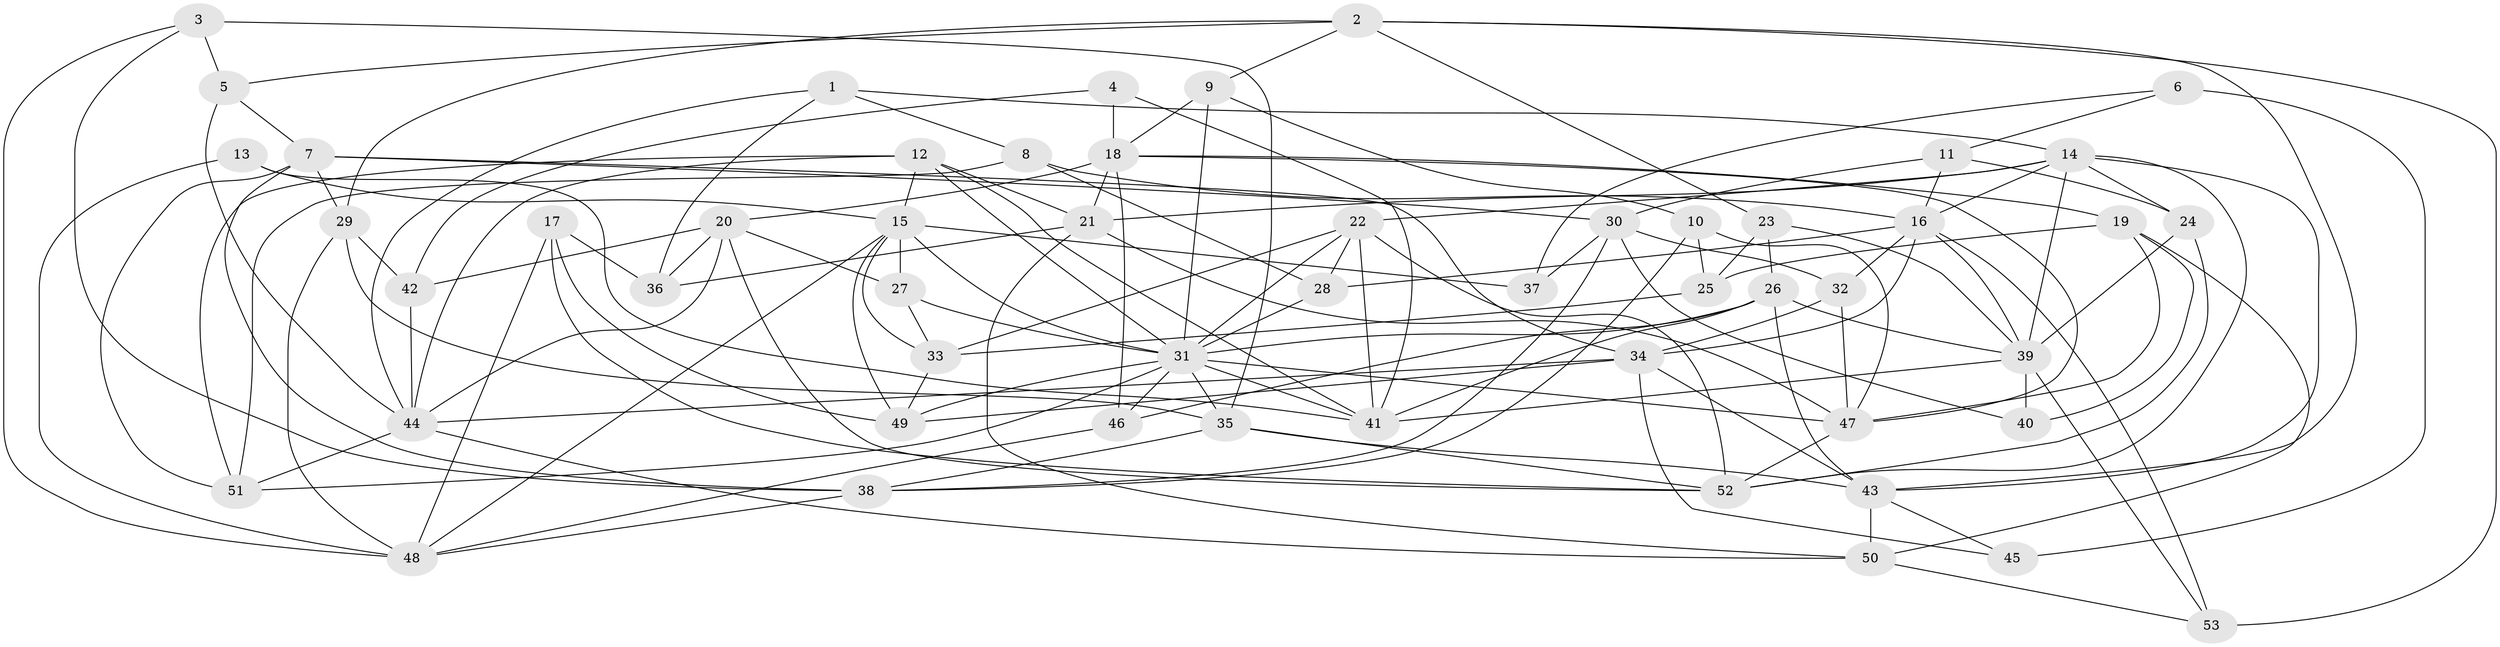 // original degree distribution, {3: 0.3113207547169811, 6: 0.11320754716981132, 4: 0.29245283018867924, 5: 0.1320754716981132, 2: 0.10377358490566038, 7: 0.03773584905660377, 9: 0.009433962264150943}
// Generated by graph-tools (version 1.1) at 2025/02/03/09/25 03:02:12]
// undirected, 53 vertices, 141 edges
graph export_dot {
graph [start="1"]
  node [color=gray90,style=filled];
  1;
  2;
  3;
  4;
  5;
  6;
  7;
  8;
  9;
  10;
  11;
  12;
  13;
  14;
  15;
  16;
  17;
  18;
  19;
  20;
  21;
  22;
  23;
  24;
  25;
  26;
  27;
  28;
  29;
  30;
  31;
  32;
  33;
  34;
  35;
  36;
  37;
  38;
  39;
  40;
  41;
  42;
  43;
  44;
  45;
  46;
  47;
  48;
  49;
  50;
  51;
  52;
  53;
  1 -- 8 [weight=1.0];
  1 -- 14 [weight=1.0];
  1 -- 36 [weight=1.0];
  1 -- 44 [weight=1.0];
  2 -- 5 [weight=1.0];
  2 -- 9 [weight=1.0];
  2 -- 23 [weight=1.0];
  2 -- 29 [weight=1.0];
  2 -- 43 [weight=1.0];
  2 -- 53 [weight=1.0];
  3 -- 5 [weight=1.0];
  3 -- 35 [weight=1.0];
  3 -- 38 [weight=1.0];
  3 -- 48 [weight=1.0];
  4 -- 18 [weight=1.0];
  4 -- 41 [weight=1.0];
  4 -- 42 [weight=1.0];
  5 -- 7 [weight=1.0];
  5 -- 44 [weight=1.0];
  6 -- 11 [weight=1.0];
  6 -- 37 [weight=1.0];
  6 -- 45 [weight=2.0];
  7 -- 29 [weight=2.0];
  7 -- 30 [weight=1.0];
  7 -- 34 [weight=1.0];
  7 -- 38 [weight=1.0];
  7 -- 51 [weight=1.0];
  8 -- 16 [weight=1.0];
  8 -- 28 [weight=1.0];
  8 -- 51 [weight=1.0];
  9 -- 10 [weight=1.0];
  9 -- 18 [weight=1.0];
  9 -- 31 [weight=1.0];
  10 -- 25 [weight=1.0];
  10 -- 38 [weight=1.0];
  10 -- 47 [weight=1.0];
  11 -- 16 [weight=1.0];
  11 -- 24 [weight=1.0];
  11 -- 30 [weight=1.0];
  12 -- 15 [weight=1.0];
  12 -- 21 [weight=1.0];
  12 -- 31 [weight=1.0];
  12 -- 41 [weight=1.0];
  12 -- 44 [weight=1.0];
  12 -- 51 [weight=1.0];
  13 -- 15 [weight=1.0];
  13 -- 41 [weight=1.0];
  13 -- 48 [weight=1.0];
  14 -- 16 [weight=1.0];
  14 -- 21 [weight=1.0];
  14 -- 22 [weight=1.0];
  14 -- 24 [weight=2.0];
  14 -- 39 [weight=1.0];
  14 -- 43 [weight=1.0];
  14 -- 52 [weight=1.0];
  15 -- 27 [weight=1.0];
  15 -- 31 [weight=1.0];
  15 -- 33 [weight=1.0];
  15 -- 37 [weight=2.0];
  15 -- 48 [weight=1.0];
  15 -- 49 [weight=1.0];
  16 -- 28 [weight=1.0];
  16 -- 32 [weight=1.0];
  16 -- 34 [weight=1.0];
  16 -- 39 [weight=1.0];
  16 -- 53 [weight=1.0];
  17 -- 36 [weight=2.0];
  17 -- 48 [weight=1.0];
  17 -- 49 [weight=1.0];
  17 -- 52 [weight=1.0];
  18 -- 19 [weight=1.0];
  18 -- 20 [weight=1.0];
  18 -- 21 [weight=1.0];
  18 -- 46 [weight=1.0];
  18 -- 47 [weight=1.0];
  19 -- 25 [weight=2.0];
  19 -- 40 [weight=1.0];
  19 -- 47 [weight=1.0];
  19 -- 50 [weight=1.0];
  20 -- 27 [weight=1.0];
  20 -- 36 [weight=1.0];
  20 -- 42 [weight=1.0];
  20 -- 44 [weight=1.0];
  20 -- 52 [weight=1.0];
  21 -- 36 [weight=2.0];
  21 -- 47 [weight=1.0];
  21 -- 50 [weight=1.0];
  22 -- 28 [weight=1.0];
  22 -- 31 [weight=1.0];
  22 -- 33 [weight=1.0];
  22 -- 41 [weight=1.0];
  22 -- 52 [weight=1.0];
  23 -- 25 [weight=1.0];
  23 -- 26 [weight=1.0];
  23 -- 39 [weight=1.0];
  24 -- 39 [weight=1.0];
  24 -- 52 [weight=1.0];
  25 -- 33 [weight=3.0];
  26 -- 31 [weight=1.0];
  26 -- 39 [weight=1.0];
  26 -- 41 [weight=1.0];
  26 -- 43 [weight=1.0];
  26 -- 46 [weight=1.0];
  27 -- 31 [weight=1.0];
  27 -- 33 [weight=1.0];
  28 -- 31 [weight=2.0];
  29 -- 35 [weight=1.0];
  29 -- 42 [weight=3.0];
  29 -- 48 [weight=2.0];
  30 -- 32 [weight=1.0];
  30 -- 37 [weight=1.0];
  30 -- 38 [weight=1.0];
  30 -- 40 [weight=1.0];
  31 -- 35 [weight=1.0];
  31 -- 41 [weight=1.0];
  31 -- 46 [weight=1.0];
  31 -- 47 [weight=1.0];
  31 -- 49 [weight=1.0];
  31 -- 51 [weight=1.0];
  32 -- 34 [weight=1.0];
  32 -- 47 [weight=1.0];
  33 -- 49 [weight=1.0];
  34 -- 43 [weight=1.0];
  34 -- 44 [weight=1.0];
  34 -- 45 [weight=1.0];
  34 -- 49 [weight=1.0];
  35 -- 38 [weight=1.0];
  35 -- 43 [weight=1.0];
  35 -- 52 [weight=1.0];
  38 -- 48 [weight=1.0];
  39 -- 40 [weight=1.0];
  39 -- 41 [weight=1.0];
  39 -- 53 [weight=2.0];
  42 -- 44 [weight=1.0];
  43 -- 45 [weight=1.0];
  43 -- 50 [weight=1.0];
  44 -- 50 [weight=1.0];
  44 -- 51 [weight=1.0];
  46 -- 48 [weight=1.0];
  47 -- 52 [weight=1.0];
  50 -- 53 [weight=1.0];
}
